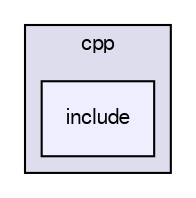 digraph "include" {
  compound=true
  node [ fontsize="10", fontname="FreeSans"];
  edge [ labelfontsize="10", labelfontname="FreeSans"];
  subgraph clusterdir_53a5031665bcd86213921b48eca04b55 {
    graph [ bgcolor="#ddddee", pencolor="black", label="cpp" fontname="FreeSans", fontsize="10", URL="dir_53a5031665bcd86213921b48eca04b55.html"]
  dir_dad1865aa249b16f6d1b0eca22f3c203 [shape=box, label="include", style="filled", fillcolor="#eeeeff", pencolor="black", URL="dir_dad1865aa249b16f6d1b0eca22f3c203.html"];
  }
}
